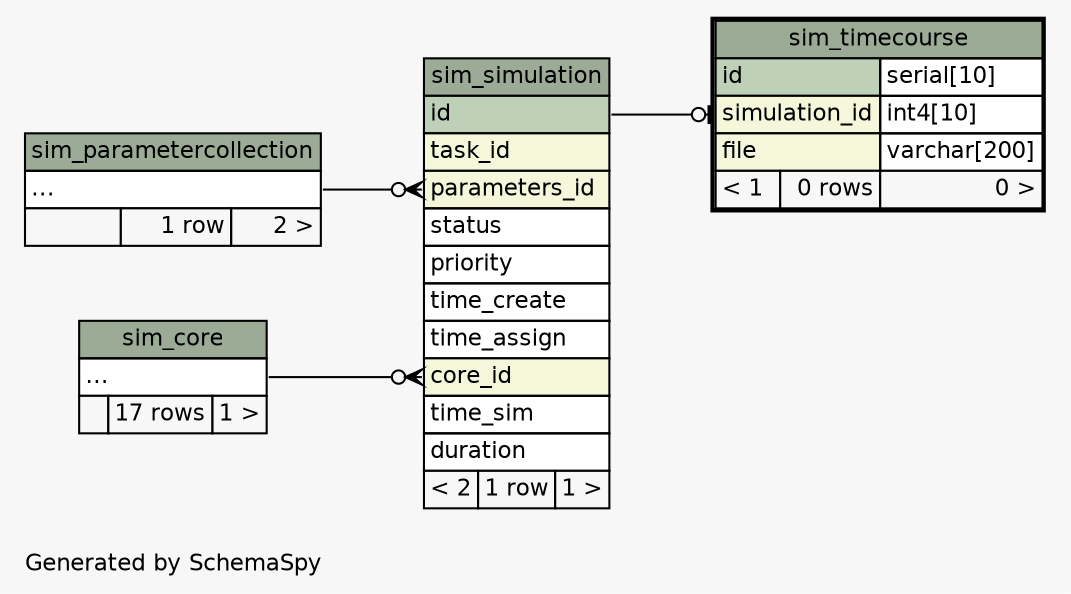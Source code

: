 // dot 2.20.2 on Linux 2.6.32-53-generic
// SchemaSpy rev 590
digraph "twoDegreesRelationshipsDiagram" {
  graph [
    rankdir="RL"
    bgcolor="#f7f7f7"
    label="\nGenerated by SchemaSpy"
    labeljust="l"
    nodesep="0.18"
    ranksep="0.46"
    fontname="Helvetica"
    fontsize="11"
  ];
  node [
    fontname="Helvetica"
    fontsize="11"
    shape="plaintext"
  ];
  edge [
    arrowsize="0.8"
  ];
  "sim_simulation":"core_id":w -> "sim_core":"elipses":e [arrowhead=none dir=back arrowtail=crowodot];
  "sim_simulation":"parameters_id":w -> "sim_parametercollection":"elipses":e [arrowhead=none dir=back arrowtail=crowodot];
  "sim_timecourse":"simulation_id":w -> "sim_simulation":"id":e [arrowhead=none dir=back arrowtail=teeodot];
  "sim_core" [
    label=<
    <TABLE BORDER="0" CELLBORDER="1" CELLSPACING="0" BGCOLOR="#ffffff">
      <TR><TD COLSPAN="3" BGCOLOR="#9bab96" ALIGN="CENTER">sim_core</TD></TR>
      <TR><TD PORT="elipses" COLSPAN="3" ALIGN="LEFT">...</TD></TR>
      <TR><TD ALIGN="LEFT" BGCOLOR="#f7f7f7">  </TD><TD ALIGN="RIGHT" BGCOLOR="#f7f7f7">17 rows</TD><TD ALIGN="RIGHT" BGCOLOR="#f7f7f7">1 &gt;</TD></TR>
    </TABLE>>
    URL="sim_core.html"
    tooltip="sim_core"
  ];
  "sim_parametercollection" [
    label=<
    <TABLE BORDER="0" CELLBORDER="1" CELLSPACING="0" BGCOLOR="#ffffff">
      <TR><TD COLSPAN="3" BGCOLOR="#9bab96" ALIGN="CENTER">sim_parametercollection</TD></TR>
      <TR><TD PORT="elipses" COLSPAN="3" ALIGN="LEFT">...</TD></TR>
      <TR><TD ALIGN="LEFT" BGCOLOR="#f7f7f7">  </TD><TD ALIGN="RIGHT" BGCOLOR="#f7f7f7">1 row</TD><TD ALIGN="RIGHT" BGCOLOR="#f7f7f7">2 &gt;</TD></TR>
    </TABLE>>
    URL="sim_parametercollection.html"
    tooltip="sim_parametercollection"
  ];
  "sim_simulation" [
    label=<
    <TABLE BORDER="0" CELLBORDER="1" CELLSPACING="0" BGCOLOR="#ffffff">
      <TR><TD COLSPAN="3" BGCOLOR="#9bab96" ALIGN="CENTER">sim_simulation</TD></TR>
      <TR><TD PORT="id" COLSPAN="3" BGCOLOR="#bed1b8" ALIGN="LEFT">id</TD></TR>
      <TR><TD PORT="task_id" COLSPAN="3" BGCOLOR="#f4f7da" ALIGN="LEFT">task_id</TD></TR>
      <TR><TD PORT="parameters_id" COLSPAN="3" BGCOLOR="#f4f7da" ALIGN="LEFT">parameters_id</TD></TR>
      <TR><TD PORT="status" COLSPAN="3" ALIGN="LEFT">status</TD></TR>
      <TR><TD PORT="priority" COLSPAN="3" ALIGN="LEFT">priority</TD></TR>
      <TR><TD PORT="time_create" COLSPAN="3" ALIGN="LEFT">time_create</TD></TR>
      <TR><TD PORT="time_assign" COLSPAN="3" ALIGN="LEFT">time_assign</TD></TR>
      <TR><TD PORT="core_id" COLSPAN="3" BGCOLOR="#f4f7da" ALIGN="LEFT">core_id</TD></TR>
      <TR><TD PORT="time_sim" COLSPAN="3" ALIGN="LEFT">time_sim</TD></TR>
      <TR><TD PORT="duration" COLSPAN="3" ALIGN="LEFT">duration</TD></TR>
      <TR><TD ALIGN="LEFT" BGCOLOR="#f7f7f7">&lt; 2</TD><TD ALIGN="RIGHT" BGCOLOR="#f7f7f7">1 row</TD><TD ALIGN="RIGHT" BGCOLOR="#f7f7f7">1 &gt;</TD></TR>
    </TABLE>>
    URL="sim_simulation.html"
    tooltip="sim_simulation"
  ];
  "sim_timecourse" [
    label=<
    <TABLE BORDER="2" CELLBORDER="1" CELLSPACING="0" BGCOLOR="#ffffff">
      <TR><TD COLSPAN="3" BGCOLOR="#9bab96" ALIGN="CENTER">sim_timecourse</TD></TR>
      <TR><TD PORT="id" COLSPAN="2" BGCOLOR="#bed1b8" ALIGN="LEFT">id</TD><TD PORT="id.type" ALIGN="LEFT">serial[10]</TD></TR>
      <TR><TD PORT="simulation_id" COLSPAN="2" BGCOLOR="#f4f7da" ALIGN="LEFT">simulation_id</TD><TD PORT="simulation_id.type" ALIGN="LEFT">int4[10]</TD></TR>
      <TR><TD PORT="file" COLSPAN="2" BGCOLOR="#f4f7da" ALIGN="LEFT">file</TD><TD PORT="file.type" ALIGN="LEFT">varchar[200]</TD></TR>
      <TR><TD ALIGN="LEFT" BGCOLOR="#f7f7f7">&lt; 1</TD><TD ALIGN="RIGHT" BGCOLOR="#f7f7f7">0 rows</TD><TD ALIGN="RIGHT" BGCOLOR="#f7f7f7">0 &gt;</TD></TR>
    </TABLE>>
    URL="sim_timecourse.html"
    tooltip="sim_timecourse"
  ];
}
